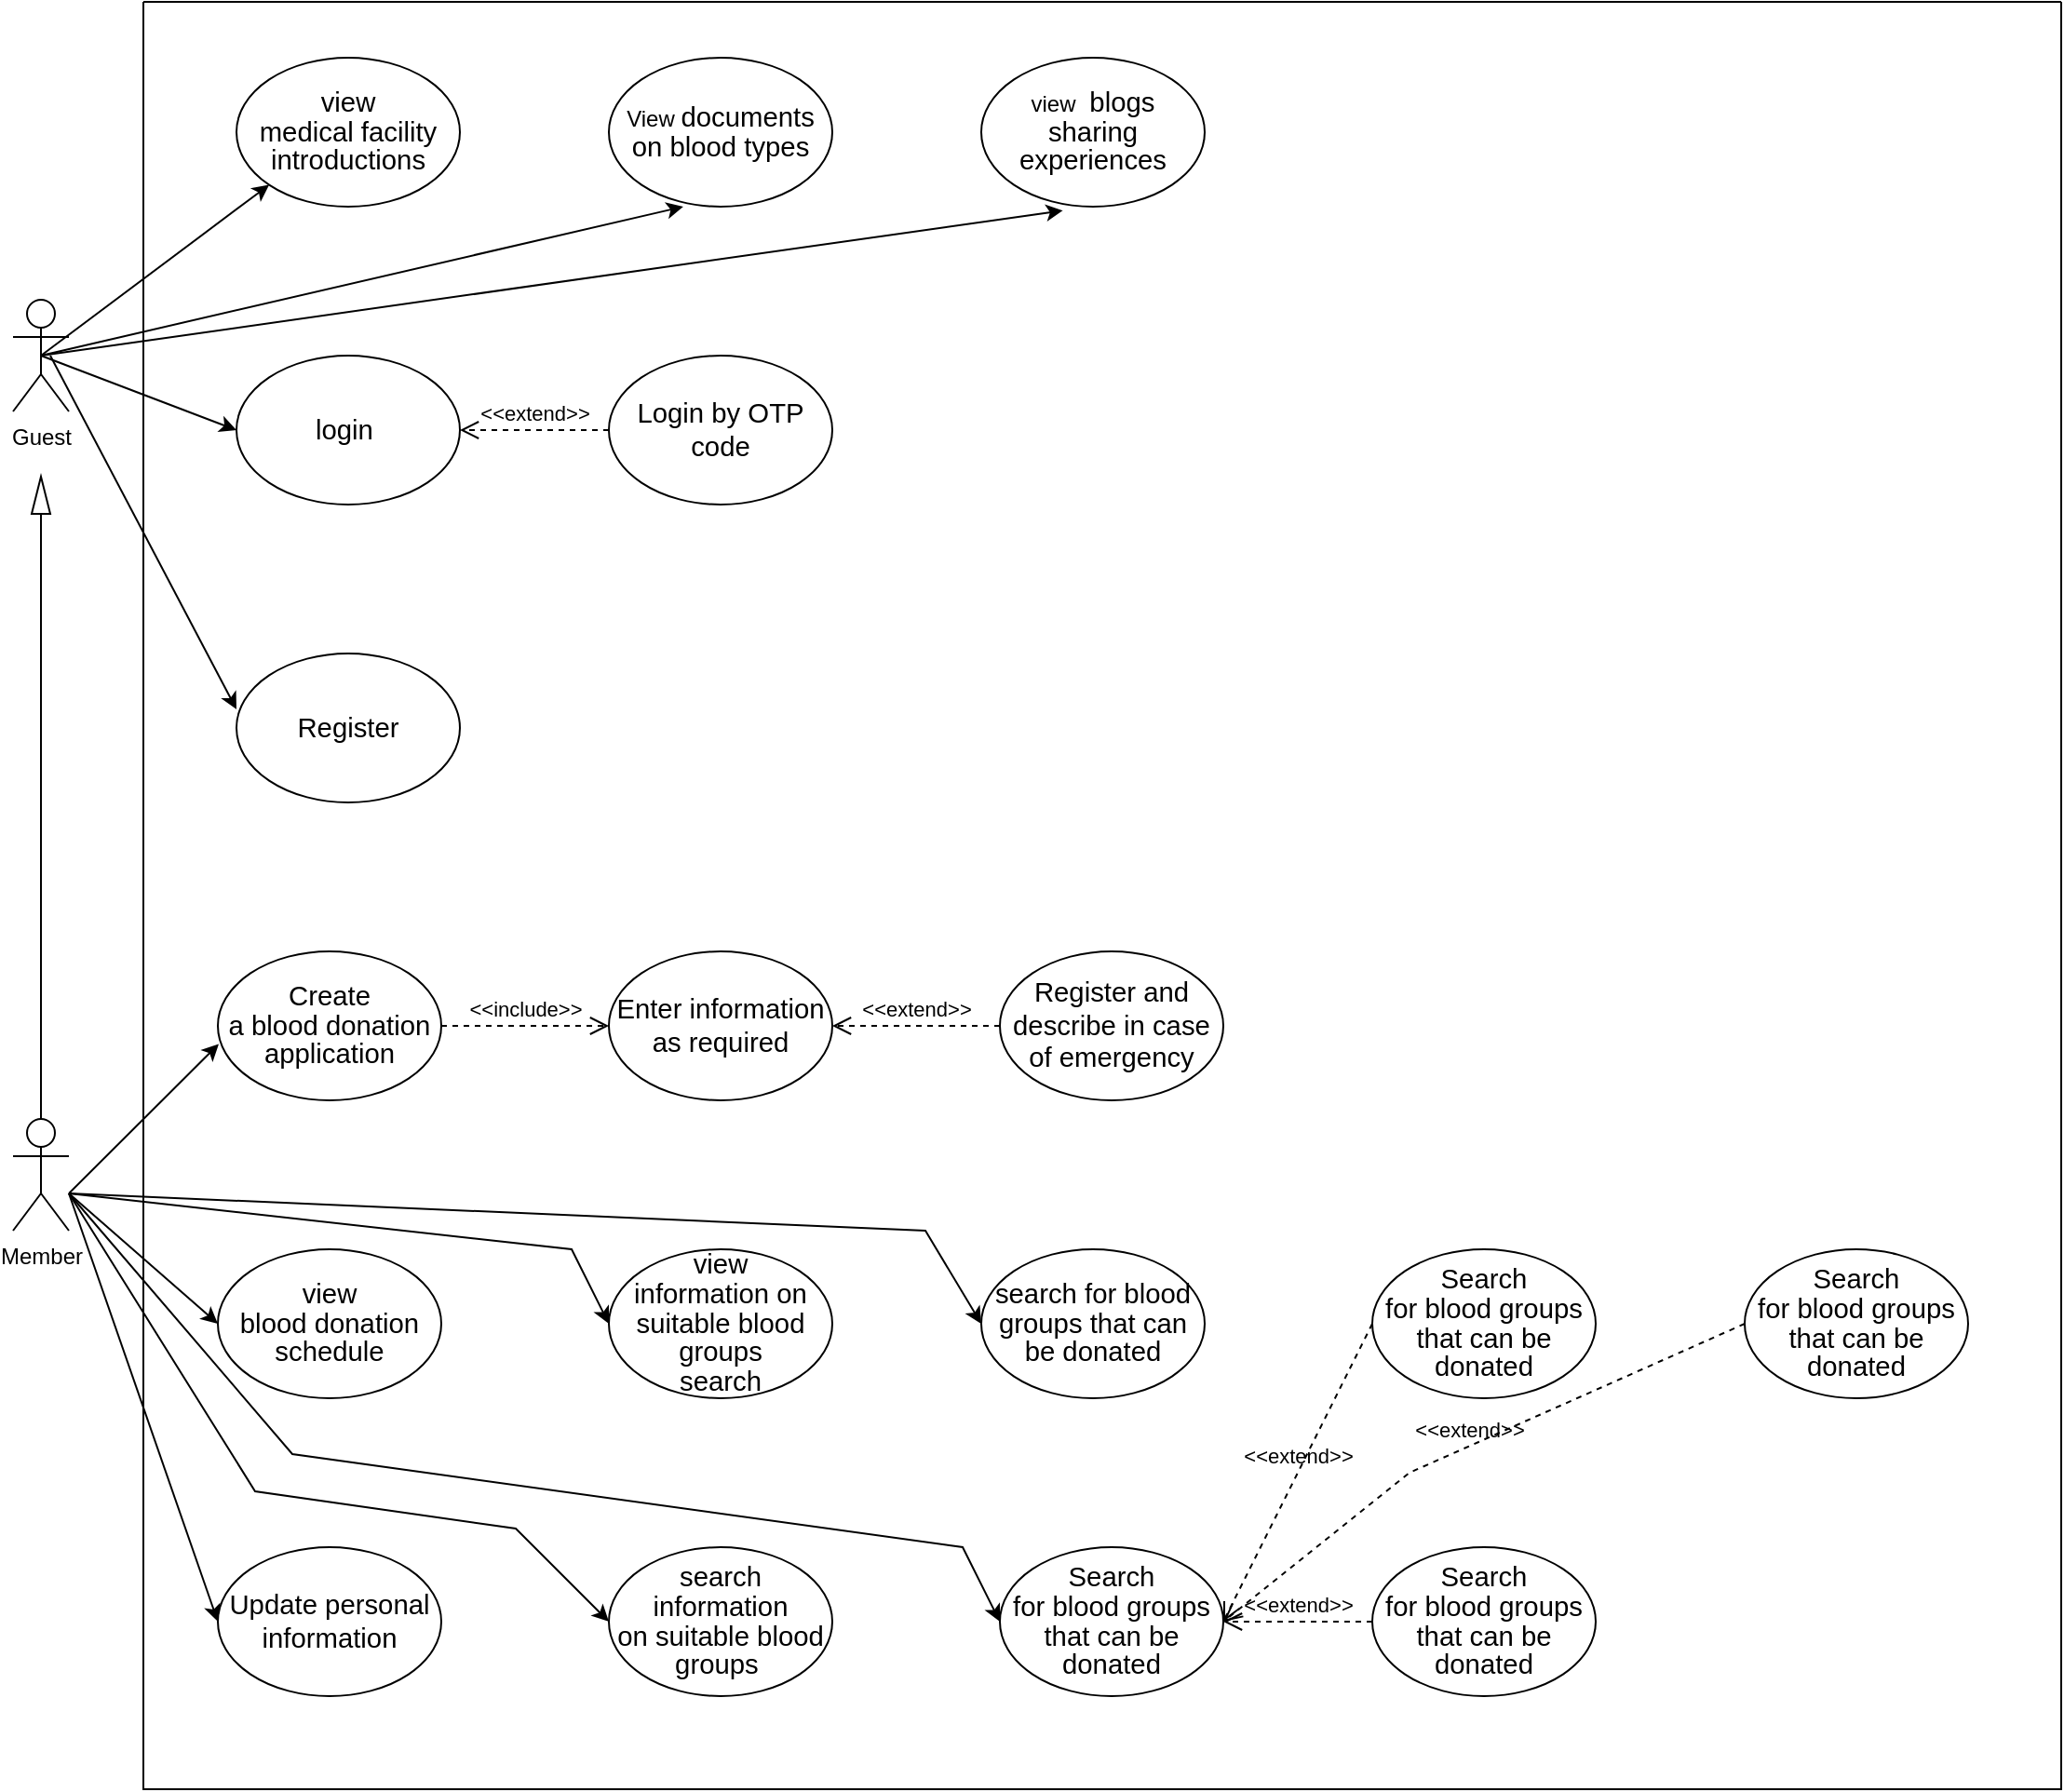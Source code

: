 <mxfile version="27.0.5">
  <diagram name="Trang-1" id="CBktw8LjjPqlXenU8z73">
    <mxGraphModel dx="1048" dy="1788" grid="1" gridSize="10" guides="1" tooltips="1" connect="1" arrows="1" fold="1" page="1" pageScale="1" pageWidth="827" pageHeight="1169" math="0" shadow="0">
      <root>
        <mxCell id="0" />
        <mxCell id="1" parent="0" />
        <mxCell id="j7tLyzOSQEP2s9YdGMt_-1" value="Guest" style="shape=umlActor;verticalLabelPosition=bottom;verticalAlign=top;html=1;outlineConnect=0;" vertex="1" parent="1">
          <mxGeometry x="110" y="90" width="30" height="60" as="geometry" />
        </mxCell>
        <mxCell id="j7tLyzOSQEP2s9YdGMt_-2" value="" style="swimlane;startSize=0;" vertex="1" parent="1">
          <mxGeometry x="180" y="-70" width="1030" height="960" as="geometry" />
        </mxCell>
        <mxCell id="j7tLyzOSQEP2s9YdGMt_-3" value="&lt;span style=&quot;font-size:11.0pt;line-height:107%;&lt;br/&gt;font-family:&amp;quot;Calibri&amp;quot;,sans-serif;mso-ascii-theme-font:minor-latin;mso-fareast-font-family:&lt;br/&gt;Calibri;mso-fareast-theme-font:minor-latin;mso-hansi-theme-font:minor-latin;&lt;br/&gt;mso-bidi-font-family:&amp;quot;Times New Roman&amp;quot;;mso-bidi-theme-font:minor-bidi;&lt;br/&gt;mso-ansi-language:EN-US;mso-fareast-language:EN-US;mso-bidi-language:AR-SA&quot;&gt;view&lt;br/&gt;medical facility introductions&lt;/span&gt;" style="ellipse;whiteSpace=wrap;html=1;" vertex="1" parent="j7tLyzOSQEP2s9YdGMt_-2">
          <mxGeometry x="50" y="30" width="120" height="80" as="geometry" />
        </mxCell>
        <mxCell id="j7tLyzOSQEP2s9YdGMt_-4" value="View&amp;nbsp;&lt;span style=&quot;font-size:11.0pt;line-height:107%;&lt;br/&gt;font-family:&amp;quot;Calibri&amp;quot;,sans-serif;mso-ascii-theme-font:minor-latin;mso-fareast-font-family:&lt;br/&gt;Calibri;mso-fareast-theme-font:minor-latin;mso-hansi-theme-font:minor-latin;&lt;br/&gt;mso-bidi-font-family:&amp;quot;Times New Roman&amp;quot;;mso-bidi-theme-font:minor-bidi;&lt;br/&gt;mso-ansi-language:EN-US;mso-fareast-language:EN-US;mso-bidi-language:AR-SA&quot;&gt;documents&lt;br/&gt;on blood types&lt;/span&gt;" style="ellipse;whiteSpace=wrap;html=1;" vertex="1" parent="j7tLyzOSQEP2s9YdGMt_-2">
          <mxGeometry x="250" y="30" width="120" height="80" as="geometry" />
        </mxCell>
        <mxCell id="j7tLyzOSQEP2s9YdGMt_-5" value="view&amp;nbsp;&lt;span style=&quot;font-size:11.0pt;line-height:107%;&lt;br/&gt;font-family:&amp;quot;Calibri&amp;quot;,sans-serif;mso-ascii-theme-font:minor-latin;mso-fareast-font-family:&lt;br/&gt;Calibri;mso-fareast-theme-font:minor-latin;mso-hansi-theme-font:minor-latin;&lt;br/&gt;mso-bidi-font-family:&amp;quot;Times New Roman&amp;quot;;mso-bidi-theme-font:minor-bidi;&lt;br/&gt;mso-ansi-language:EN-US;mso-fareast-language:EN-US;mso-bidi-language:AR-SA&quot;&gt;&amp;nbsp;blogs sharing experiences&lt;/span&gt;" style="ellipse;whiteSpace=wrap;html=1;" vertex="1" parent="j7tLyzOSQEP2s9YdGMt_-2">
          <mxGeometry x="450" y="30" width="120" height="80" as="geometry" />
        </mxCell>
        <mxCell id="j7tLyzOSQEP2s9YdGMt_-7" value="&lt;span style=&quot;font-size:11.0pt;line-height:107%;&lt;br/&gt;font-family:&amp;quot;Calibri&amp;quot;,sans-serif;mso-ascii-theme-font:minor-latin;mso-fareast-font-family:&lt;br/&gt;Calibri;mso-fareast-theme-font:minor-latin;mso-hansi-theme-font:minor-latin;&lt;br/&gt;mso-bidi-font-family:&amp;quot;Times New Roman&amp;quot;;mso-bidi-theme-font:minor-bidi;&lt;br/&gt;mso-ansi-language:EN-US;mso-fareast-language:EN-US;mso-bidi-language:AR-SA&quot;&gt;login&amp;nbsp;&lt;/span&gt;" style="ellipse;whiteSpace=wrap;html=1;" vertex="1" parent="j7tLyzOSQEP2s9YdGMt_-2">
          <mxGeometry x="50" y="190" width="120" height="80" as="geometry" />
        </mxCell>
        <mxCell id="j7tLyzOSQEP2s9YdGMt_-9" value="&lt;span style=&quot;font-size:11.0pt;line-height:107%;&lt;br/&gt;font-family:&amp;quot;Calibri&amp;quot;,sans-serif;mso-ascii-theme-font:minor-latin;mso-fareast-font-family:&lt;br/&gt;Calibri;mso-fareast-theme-font:minor-latin;mso-hansi-theme-font:minor-latin;&lt;br/&gt;mso-bidi-font-family:&amp;quot;Times New Roman&amp;quot;;mso-bidi-theme-font:minor-bidi;&lt;br/&gt;mso-ansi-language:EN-US;mso-fareast-language:EN-US;mso-bidi-language:AR-SA&quot;&gt;Register&lt;/span&gt;" style="ellipse;whiteSpace=wrap;html=1;" vertex="1" parent="j7tLyzOSQEP2s9YdGMt_-2">
          <mxGeometry x="50" y="350" width="120" height="80" as="geometry" />
        </mxCell>
        <mxCell id="j7tLyzOSQEP2s9YdGMt_-12" value="&lt;span style=&quot;font-size: 14.667px;&quot;&gt;Login by OTP code&lt;/span&gt;" style="ellipse;whiteSpace=wrap;html=1;" vertex="1" parent="j7tLyzOSQEP2s9YdGMt_-2">
          <mxGeometry x="250" y="190" width="120" height="80" as="geometry" />
        </mxCell>
        <mxCell id="j7tLyzOSQEP2s9YdGMt_-16" value="&amp;lt;&amp;lt;extend&amp;gt;&amp;gt;" style="endArrow=open;startArrow=none;endFill=0;startFill=0;endSize=8;html=1;verticalAlign=bottom;dashed=1;labelBackgroundColor=none;rounded=0;entryX=1;entryY=0.5;entryDx=0;entryDy=0;exitX=0;exitY=0.5;exitDx=0;exitDy=0;" edge="1" parent="j7tLyzOSQEP2s9YdGMt_-2" source="j7tLyzOSQEP2s9YdGMt_-12" target="j7tLyzOSQEP2s9YdGMt_-7">
          <mxGeometry width="160" relative="1" as="geometry">
            <mxPoint x="170" y="240" as="sourcePoint" />
            <mxPoint x="290" y="240" as="targetPoint" />
          </mxGeometry>
        </mxCell>
        <mxCell id="j7tLyzOSQEP2s9YdGMt_-30" value="&lt;span style=&quot;font-size:11.0pt;line-height:107%;&lt;br/&gt;font-family:&amp;quot;Calibri&amp;quot;,sans-serif;mso-ascii-theme-font:minor-latin;mso-fareast-font-family:&lt;br/&gt;Calibri;mso-fareast-theme-font:minor-latin;mso-hansi-theme-font:minor-latin;&lt;br/&gt;mso-bidi-font-family:&amp;quot;Times New Roman&amp;quot;;mso-bidi-theme-font:minor-bidi;&lt;br/&gt;mso-ansi-language:EN-US;mso-fareast-language:EN-US;mso-bidi-language:AR-SA&quot;&gt;Create&lt;br/&gt;a blood donation application&lt;/span&gt;" style="ellipse;whiteSpace=wrap;html=1;" vertex="1" parent="j7tLyzOSQEP2s9YdGMt_-2">
          <mxGeometry x="40" y="510" width="120" height="80" as="geometry" />
        </mxCell>
        <mxCell id="j7tLyzOSQEP2s9YdGMt_-31" value="&lt;div&gt;&lt;span style=&quot;font-size:11.0pt;line-height:107%;&lt;br/&gt;font-family:&amp;quot;Calibri&amp;quot;,sans-serif;mso-ascii-theme-font:minor-latin;mso-fareast-font-family:&lt;br/&gt;Calibri;mso-fareast-theme-font:minor-latin;mso-hansi-theme-font:minor-latin;&lt;br/&gt;mso-bidi-font-family:&amp;quot;Times New Roman&amp;quot;;mso-bidi-theme-font:minor-bidi;&lt;br/&gt;mso-ansi-language:EN-US;mso-fareast-language:EN-US;mso-bidi-language:AR-SA&quot;&gt;search for blood groups that can be donated&lt;/span&gt;&lt;/div&gt;" style="ellipse;whiteSpace=wrap;html=1;" vertex="1" parent="j7tLyzOSQEP2s9YdGMt_-2">
          <mxGeometry x="450" y="670" width="120" height="80" as="geometry" />
        </mxCell>
        <mxCell id="j7tLyzOSQEP2s9YdGMt_-32" value="&lt;span style=&quot;font-size:11.0pt;line-height:107%;&lt;br/&gt;font-family:&amp;quot;Calibri&amp;quot;,sans-serif;mso-ascii-theme-font:minor-latin;mso-fareast-font-family:&lt;br/&gt;Calibri;mso-fareast-theme-font:minor-latin;mso-hansi-theme-font:minor-latin;&lt;br/&gt;mso-bidi-font-family:&amp;quot;Times New Roman&amp;quot;;mso-bidi-theme-font:minor-bidi;&lt;br/&gt;mso-ansi-language:EN-US;mso-fareast-language:EN-US;mso-bidi-language:AR-SA&quot;&gt;view&lt;br/&gt;blood donation schedule&lt;/span&gt;" style="ellipse;whiteSpace=wrap;html=1;" vertex="1" parent="j7tLyzOSQEP2s9YdGMt_-2">
          <mxGeometry x="40" y="670" width="120" height="80" as="geometry" />
        </mxCell>
        <mxCell id="j7tLyzOSQEP2s9YdGMt_-33" value="&lt;span style=&quot;font-size: 11pt; line-height: 15.693px;&quot;&gt;view&lt;br&gt;information on suitable blood groups&lt;/span&gt;&lt;div&gt;&lt;span style=&quot;font-size: 11pt; line-height: 15.693px;&quot;&gt;search&lt;/span&gt;&lt;/div&gt;" style="ellipse;whiteSpace=wrap;html=1;" vertex="1" parent="j7tLyzOSQEP2s9YdGMt_-2">
          <mxGeometry x="250" y="670" width="120" height="80" as="geometry" />
        </mxCell>
        <mxCell id="j7tLyzOSQEP2s9YdGMt_-40" value="&lt;span style=&quot;font-size: 14.667px;&quot;&gt;Update personal information&lt;/span&gt;" style="ellipse;whiteSpace=wrap;html=1;" vertex="1" parent="j7tLyzOSQEP2s9YdGMt_-2">
          <mxGeometry x="40" y="830" width="120" height="80" as="geometry" />
        </mxCell>
        <mxCell id="j7tLyzOSQEP2s9YdGMt_-41" value="&lt;span style=&quot;font-size:11.0pt;line-height:107%;&lt;br/&gt;font-family:&amp;quot;Calibri&amp;quot;,sans-serif;mso-ascii-theme-font:minor-latin;mso-fareast-font-family:&lt;br/&gt;Calibri;mso-fareast-theme-font:minor-latin;mso-hansi-theme-font:minor-latin;&lt;br/&gt;mso-bidi-font-family:&amp;quot;Times New Roman&amp;quot;;mso-bidi-theme-font:minor-bidi;&lt;br/&gt;mso-ansi-language:EN-US;mso-fareast-language:EN-US;mso-bidi-language:AR-SA&quot;&gt;search information&lt;br/&gt;on suitable blood groups&amp;nbsp;&lt;/span&gt;" style="ellipse;whiteSpace=wrap;html=1;" vertex="1" parent="j7tLyzOSQEP2s9YdGMt_-2">
          <mxGeometry x="250" y="830" width="120" height="80" as="geometry" />
        </mxCell>
        <mxCell id="j7tLyzOSQEP2s9YdGMt_-42" value="&lt;span style=&quot;font-size:11.0pt;line-height:107%;&lt;br/&gt;font-family:&amp;quot;Calibri&amp;quot;,sans-serif;mso-ascii-theme-font:minor-latin;mso-fareast-font-family:&lt;br/&gt;Calibri;mso-fareast-theme-font:minor-latin;mso-hansi-theme-font:minor-latin;&lt;br/&gt;mso-bidi-font-family:&amp;quot;Times New Roman&amp;quot;;mso-bidi-theme-font:minor-bidi;&lt;br/&gt;mso-ansi-language:EN-US;mso-fareast-language:EN-US;mso-bidi-language:AR-SA&quot;&gt;Search&lt;br/&gt;for blood groups that can be donated&lt;/span&gt;" style="ellipse;whiteSpace=wrap;html=1;" vertex="1" parent="j7tLyzOSQEP2s9YdGMt_-2">
          <mxGeometry x="460" y="830" width="120" height="80" as="geometry" />
        </mxCell>
        <mxCell id="j7tLyzOSQEP2s9YdGMt_-46" value="&lt;span style=&quot;font-size:11.0pt;line-height:107%;&lt;br/&gt;font-family:&amp;quot;Calibri&amp;quot;,sans-serif;mso-ascii-theme-font:minor-latin;mso-fareast-font-family:&lt;br/&gt;Calibri;mso-fareast-theme-font:minor-latin;mso-hansi-theme-font:minor-latin;&lt;br/&gt;mso-bidi-font-family:&amp;quot;Times New Roman&amp;quot;;mso-bidi-theme-font:minor-bidi;&lt;br/&gt;mso-ansi-language:EN-US;mso-fareast-language:EN-US;mso-bidi-language:AR-SA&quot;&gt;Search&lt;br/&gt;for blood groups that can be donated&lt;/span&gt;" style="ellipse;whiteSpace=wrap;html=1;" vertex="1" parent="j7tLyzOSQEP2s9YdGMt_-2">
          <mxGeometry x="660" y="830" width="120" height="80" as="geometry" />
        </mxCell>
        <mxCell id="j7tLyzOSQEP2s9YdGMt_-47" value="&lt;span style=&quot;font-size:11.0pt;line-height:107%;&lt;br/&gt;font-family:&amp;quot;Calibri&amp;quot;,sans-serif;mso-ascii-theme-font:minor-latin;mso-fareast-font-family:&lt;br/&gt;Calibri;mso-fareast-theme-font:minor-latin;mso-hansi-theme-font:minor-latin;&lt;br/&gt;mso-bidi-font-family:&amp;quot;Times New Roman&amp;quot;;mso-bidi-theme-font:minor-bidi;&lt;br/&gt;mso-ansi-language:EN-US;mso-fareast-language:EN-US;mso-bidi-language:AR-SA&quot;&gt;Search&lt;br/&gt;for blood groups that can be donated&lt;/span&gt;" style="ellipse;whiteSpace=wrap;html=1;" vertex="1" parent="j7tLyzOSQEP2s9YdGMt_-2">
          <mxGeometry x="660" y="670" width="120" height="80" as="geometry" />
        </mxCell>
        <mxCell id="j7tLyzOSQEP2s9YdGMt_-48" value="&lt;span style=&quot;font-size:11.0pt;line-height:107%;&lt;br/&gt;font-family:&amp;quot;Calibri&amp;quot;,sans-serif;mso-ascii-theme-font:minor-latin;mso-fareast-font-family:&lt;br/&gt;Calibri;mso-fareast-theme-font:minor-latin;mso-hansi-theme-font:minor-latin;&lt;br/&gt;mso-bidi-font-family:&amp;quot;Times New Roman&amp;quot;;mso-bidi-theme-font:minor-bidi;&lt;br/&gt;mso-ansi-language:EN-US;mso-fareast-language:EN-US;mso-bidi-language:AR-SA&quot;&gt;Search&lt;br/&gt;for blood groups that can be donated&lt;/span&gt;" style="ellipse;whiteSpace=wrap;html=1;" vertex="1" parent="j7tLyzOSQEP2s9YdGMt_-2">
          <mxGeometry x="860" y="670" width="120" height="80" as="geometry" />
        </mxCell>
        <mxCell id="j7tLyzOSQEP2s9YdGMt_-50" value="&amp;lt;&amp;lt;extend&amp;gt;&amp;gt;" style="endArrow=open;startArrow=none;endFill=0;startFill=0;endSize=8;html=1;verticalAlign=bottom;dashed=1;labelBackgroundColor=none;rounded=0;entryX=1;entryY=0.5;entryDx=0;entryDy=0;exitX=0;exitY=0.5;exitDx=0;exitDy=0;" edge="1" parent="j7tLyzOSQEP2s9YdGMt_-2" source="j7tLyzOSQEP2s9YdGMt_-47" target="j7tLyzOSQEP2s9YdGMt_-42">
          <mxGeometry width="160" relative="1" as="geometry">
            <mxPoint x="770" y="410" as="sourcePoint" />
            <mxPoint x="672" y="278" as="targetPoint" />
          </mxGeometry>
        </mxCell>
        <mxCell id="j7tLyzOSQEP2s9YdGMt_-54" value="&lt;font style=&quot;font-size: 14.667px;&quot;&gt;Enter information as required&lt;/font&gt;" style="ellipse;whiteSpace=wrap;html=1;" vertex="1" parent="j7tLyzOSQEP2s9YdGMt_-2">
          <mxGeometry x="250" y="510" width="120" height="80" as="geometry" />
        </mxCell>
        <mxCell id="j7tLyzOSQEP2s9YdGMt_-56" value="&amp;lt;&amp;lt;include&amp;gt;&amp;gt;" style="endArrow=open;startArrow=none;endFill=0;startFill=0;endSize=8;html=1;verticalAlign=bottom;dashed=1;labelBackgroundColor=none;rounded=0;entryX=0;entryY=0.5;entryDx=0;entryDy=0;exitX=1;exitY=0.5;exitDx=0;exitDy=0;" edge="1" parent="j7tLyzOSQEP2s9YdGMt_-2" source="j7tLyzOSQEP2s9YdGMt_-30" target="j7tLyzOSQEP2s9YdGMt_-54">
          <mxGeometry width="160" relative="1" as="geometry">
            <mxPoint x="550" y="360" as="sourcePoint" />
            <mxPoint x="452" y="228" as="targetPoint" />
          </mxGeometry>
        </mxCell>
        <mxCell id="j7tLyzOSQEP2s9YdGMt_-57" value="&lt;font style=&quot;font-size: 14.667px;&quot;&gt;Register and describe in case of emergency&lt;/font&gt;" style="ellipse;whiteSpace=wrap;html=1;" vertex="1" parent="j7tLyzOSQEP2s9YdGMt_-2">
          <mxGeometry x="460" y="510" width="120" height="80" as="geometry" />
        </mxCell>
        <mxCell id="j7tLyzOSQEP2s9YdGMt_-59" value="&amp;lt;&amp;lt;extend&amp;gt;&amp;gt;" style="endArrow=open;startArrow=none;endFill=0;startFill=0;endSize=8;html=1;verticalAlign=bottom;dashed=1;labelBackgroundColor=none;rounded=0;entryX=1;entryY=0.5;entryDx=0;entryDy=0;exitX=0;exitY=0.5;exitDx=0;exitDy=0;" edge="1" parent="j7tLyzOSQEP2s9YdGMt_-2" source="j7tLyzOSQEP2s9YdGMt_-57" target="j7tLyzOSQEP2s9YdGMt_-54">
          <mxGeometry width="160" relative="1" as="geometry">
            <mxPoint x="570" y="310" as="sourcePoint" />
            <mxPoint x="490" y="310" as="targetPoint" />
          </mxGeometry>
        </mxCell>
        <mxCell id="j7tLyzOSQEP2s9YdGMt_-8" value="" style="endArrow=classic;html=1;rounded=0;exitX=0.5;exitY=0.5;exitDx=0;exitDy=0;exitPerimeter=0;entryX=0;entryY=1;entryDx=0;entryDy=0;" edge="1" parent="1" source="j7tLyzOSQEP2s9YdGMt_-1" target="j7tLyzOSQEP2s9YdGMt_-3">
          <mxGeometry width="50" height="50" relative="1" as="geometry">
            <mxPoint x="380" y="370" as="sourcePoint" />
            <mxPoint x="180" y="310" as="targetPoint" />
          </mxGeometry>
        </mxCell>
        <mxCell id="j7tLyzOSQEP2s9YdGMt_-10" value="" style="endArrow=classic;html=1;rounded=0;exitX=0.5;exitY=0.5;exitDx=0;exitDy=0;exitPerimeter=0;entryX=0.333;entryY=1;entryDx=0;entryDy=0;entryPerimeter=0;" edge="1" parent="1" source="j7tLyzOSQEP2s9YdGMt_-1" target="j7tLyzOSQEP2s9YdGMt_-4">
          <mxGeometry width="50" height="50" relative="1" as="geometry">
            <mxPoint x="380" y="370" as="sourcePoint" />
            <mxPoint x="430" y="320" as="targetPoint" />
          </mxGeometry>
        </mxCell>
        <mxCell id="j7tLyzOSQEP2s9YdGMt_-11" value="" style="endArrow=classic;html=1;rounded=0;exitX=0.5;exitY=0.5;exitDx=0;exitDy=0;exitPerimeter=0;entryX=0.365;entryY=1.026;entryDx=0;entryDy=0;entryPerimeter=0;" edge="1" parent="1" source="j7tLyzOSQEP2s9YdGMt_-1" target="j7tLyzOSQEP2s9YdGMt_-5">
          <mxGeometry width="50" height="50" relative="1" as="geometry">
            <mxPoint x="380" y="370" as="sourcePoint" />
            <mxPoint x="430" y="320" as="targetPoint" />
          </mxGeometry>
        </mxCell>
        <mxCell id="j7tLyzOSQEP2s9YdGMt_-17" value="" style="endArrow=classic;html=1;rounded=0;entryX=0;entryY=0.5;entryDx=0;entryDy=0;exitX=0.5;exitY=0.5;exitDx=0;exitDy=0;exitPerimeter=0;" edge="1" parent="1" source="j7tLyzOSQEP2s9YdGMt_-1" target="j7tLyzOSQEP2s9YdGMt_-7">
          <mxGeometry width="50" height="50" relative="1" as="geometry">
            <mxPoint x="120" y="310" as="sourcePoint" />
            <mxPoint x="274" y="268" as="targetPoint" />
          </mxGeometry>
        </mxCell>
        <mxCell id="j7tLyzOSQEP2s9YdGMt_-18" value="" style="endArrow=classic;html=1;rounded=0;entryX=0;entryY=0.375;entryDx=0;entryDy=0;entryPerimeter=0;" edge="1" parent="1" target="j7tLyzOSQEP2s9YdGMt_-9">
          <mxGeometry width="50" height="50" relative="1" as="geometry">
            <mxPoint x="130" y="120" as="sourcePoint" />
            <mxPoint x="274" y="298" as="targetPoint" />
          </mxGeometry>
        </mxCell>
        <mxCell id="j7tLyzOSQEP2s9YdGMt_-24" value="Member" style="shape=umlActor;verticalLabelPosition=bottom;verticalAlign=top;html=1;outlineConnect=0;" vertex="1" parent="1">
          <mxGeometry x="110" y="530" width="30" height="60" as="geometry" />
        </mxCell>
        <mxCell id="j7tLyzOSQEP2s9YdGMt_-28" value="" style="endArrow=none;html=1;rounded=0;exitX=0.5;exitY=0;exitDx=0;exitDy=0;exitPerimeter=0;entryX=0;entryY=0.5;entryDx=0;entryDy=0;" edge="1" parent="1" source="j7tLyzOSQEP2s9YdGMt_-24" target="j7tLyzOSQEP2s9YdGMt_-29">
          <mxGeometry width="50" height="50" relative="1" as="geometry">
            <mxPoint x="310" y="290" as="sourcePoint" />
            <mxPoint x="120" y="190" as="targetPoint" />
          </mxGeometry>
        </mxCell>
        <mxCell id="j7tLyzOSQEP2s9YdGMt_-29" value="" style="triangle;whiteSpace=wrap;html=1;rotation=-90;" vertex="1" parent="1">
          <mxGeometry x="115" y="190" width="20" height="10" as="geometry" />
        </mxCell>
        <mxCell id="j7tLyzOSQEP2s9YdGMt_-34" value="" style="endArrow=classic;html=1;rounded=0;entryX=0;entryY=0.5;entryDx=0;entryDy=0;" edge="1" parent="1" target="j7tLyzOSQEP2s9YdGMt_-32">
          <mxGeometry width="50" height="50" relative="1" as="geometry">
            <mxPoint x="140" y="570" as="sourcePoint" />
            <mxPoint x="550" y="500" as="targetPoint" />
          </mxGeometry>
        </mxCell>
        <mxCell id="j7tLyzOSQEP2s9YdGMt_-35" value="" style="endArrow=classic;html=1;rounded=0;entryX=0;entryY=0.5;entryDx=0;entryDy=0;" edge="1" parent="1" target="j7tLyzOSQEP2s9YdGMt_-33">
          <mxGeometry width="50" height="50" relative="1" as="geometry">
            <mxPoint x="140" y="570" as="sourcePoint" />
            <mxPoint x="550" y="500" as="targetPoint" />
            <Array as="points">
              <mxPoint x="410" y="600" />
            </Array>
          </mxGeometry>
        </mxCell>
        <mxCell id="j7tLyzOSQEP2s9YdGMt_-36" value="" style="endArrow=classic;html=1;rounded=0;entryX=0;entryY=0.5;entryDx=0;entryDy=0;" edge="1" parent="1" target="j7tLyzOSQEP2s9YdGMt_-31">
          <mxGeometry width="50" height="50" relative="1" as="geometry">
            <mxPoint x="140" y="570" as="sourcePoint" />
            <mxPoint x="550" y="500" as="targetPoint" />
            <Array as="points">
              <mxPoint x="600" y="590" />
            </Array>
          </mxGeometry>
        </mxCell>
        <mxCell id="j7tLyzOSQEP2s9YdGMt_-37" value="" style="endArrow=classic;html=1;rounded=0;entryX=0.004;entryY=0.622;entryDx=0;entryDy=0;entryPerimeter=0;" edge="1" parent="1" target="j7tLyzOSQEP2s9YdGMt_-30">
          <mxGeometry width="50" height="50" relative="1" as="geometry">
            <mxPoint x="140" y="570" as="sourcePoint" />
            <mxPoint x="550" y="500" as="targetPoint" />
          </mxGeometry>
        </mxCell>
        <mxCell id="j7tLyzOSQEP2s9YdGMt_-43" value="" style="endArrow=classic;html=1;rounded=0;entryX=0;entryY=0.5;entryDx=0;entryDy=0;" edge="1" parent="1" target="j7tLyzOSQEP2s9YdGMt_-40">
          <mxGeometry width="50" height="50" relative="1" as="geometry">
            <mxPoint x="140" y="570" as="sourcePoint" />
            <mxPoint x="550" y="630" as="targetPoint" />
          </mxGeometry>
        </mxCell>
        <mxCell id="j7tLyzOSQEP2s9YdGMt_-44" value="" style="endArrow=classic;html=1;rounded=0;entryX=0;entryY=0.5;entryDx=0;entryDy=0;" edge="1" parent="1" target="j7tLyzOSQEP2s9YdGMt_-41">
          <mxGeometry width="50" height="50" relative="1" as="geometry">
            <mxPoint x="140" y="570" as="sourcePoint" />
            <mxPoint x="550" y="630" as="targetPoint" />
            <Array as="points">
              <mxPoint x="240" y="730" />
              <mxPoint x="380" y="750" />
            </Array>
          </mxGeometry>
        </mxCell>
        <mxCell id="j7tLyzOSQEP2s9YdGMt_-45" value="" style="endArrow=classic;html=1;rounded=0;entryX=0;entryY=0.5;entryDx=0;entryDy=0;" edge="1" parent="1" target="j7tLyzOSQEP2s9YdGMt_-42">
          <mxGeometry width="50" height="50" relative="1" as="geometry">
            <mxPoint x="140" y="570" as="sourcePoint" />
            <mxPoint x="550" y="630" as="targetPoint" />
            <Array as="points">
              <mxPoint x="260" y="710" />
              <mxPoint x="620" y="760" />
            </Array>
          </mxGeometry>
        </mxCell>
        <mxCell id="j7tLyzOSQEP2s9YdGMt_-51" value="&amp;lt;&amp;lt;extend&amp;gt;&amp;gt;" style="endArrow=open;startArrow=none;endFill=0;startFill=0;endSize=8;html=1;verticalAlign=bottom;dashed=1;labelBackgroundColor=none;rounded=0;exitX=0;exitY=0.5;exitDx=0;exitDy=0;" edge="1" parent="1" source="j7tLyzOSQEP2s9YdGMt_-48">
          <mxGeometry width="160" relative="1" as="geometry">
            <mxPoint x="1030" y="730" as="sourcePoint" />
            <mxPoint x="760" y="800" as="targetPoint" />
            <Array as="points">
              <mxPoint x="860" y="720" />
            </Array>
          </mxGeometry>
        </mxCell>
        <mxCell id="j7tLyzOSQEP2s9YdGMt_-52" value="&amp;lt;&amp;lt;extend&amp;gt;&amp;gt;" style="endArrow=open;startArrow=none;endFill=0;startFill=0;endSize=8;html=1;verticalAlign=bottom;dashed=1;labelBackgroundColor=none;rounded=0;exitX=0;exitY=0.5;exitDx=0;exitDy=0;" edge="1" parent="1" source="j7tLyzOSQEP2s9YdGMt_-46">
          <mxGeometry width="160" relative="1" as="geometry">
            <mxPoint x="1030" y="740" as="sourcePoint" />
            <mxPoint x="760" y="800" as="targetPoint" />
          </mxGeometry>
        </mxCell>
      </root>
    </mxGraphModel>
  </diagram>
</mxfile>
